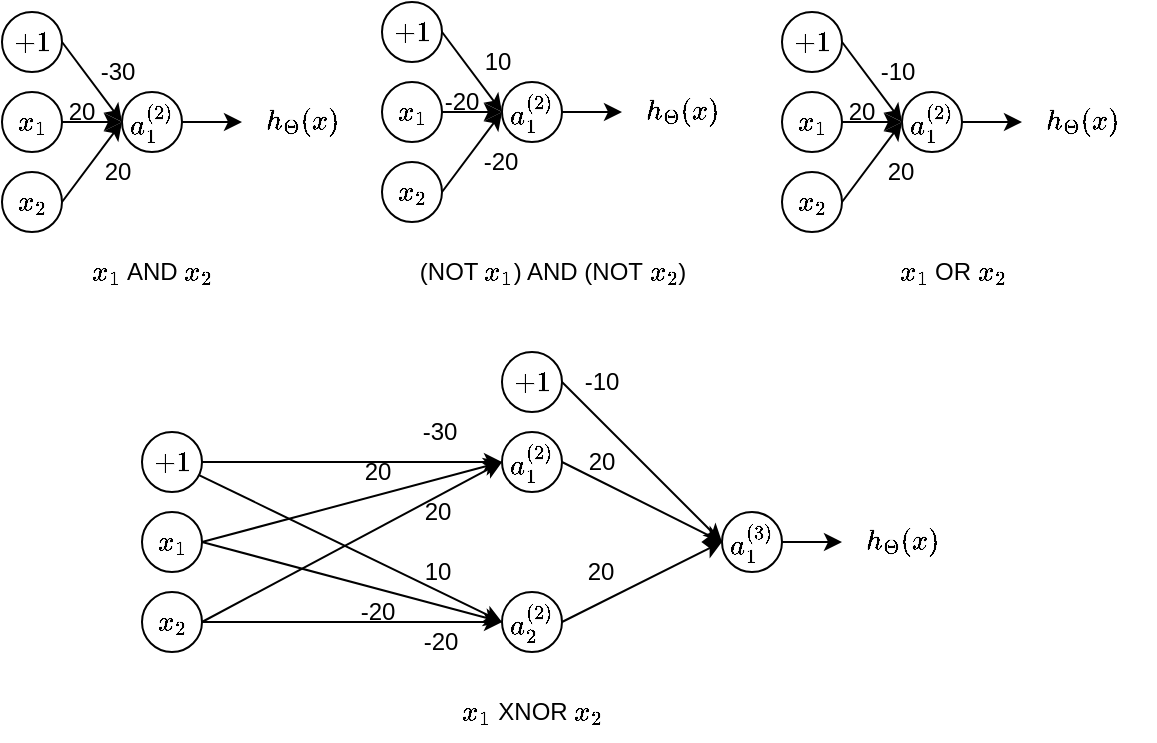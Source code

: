 <mxfile version="14.4.2" type="google"><diagram id="Kc_lGesdfWPAajGRnCp6" name="Page-1"><mxGraphModel dx="1355" dy="774" grid="1" gridSize="10" guides="1" tooltips="1" connect="1" arrows="1" fold="1" page="1" pageScale="1" pageWidth="827" pageHeight="1169" math="1" shadow="0"><root><mxCell id="0"/><mxCell id="1" parent="0"/><mxCell id="WY4oQ4WMyAo5drIS2-Vz-1" value="\(x_1\)" style="ellipse;whiteSpace=wrap;html=1;aspect=fixed;" vertex="1" parent="1"><mxGeometry x="40" y="140" width="30" height="30" as="geometry"/></mxCell><mxCell id="WY4oQ4WMyAo5drIS2-Vz-2" value="\(x_2\)" style="ellipse;whiteSpace=wrap;html=1;aspect=fixed;" vertex="1" parent="1"><mxGeometry x="40" y="180" width="30" height="30" as="geometry"/></mxCell><mxCell id="WY4oQ4WMyAo5drIS2-Vz-3" value="\(+1\)" style="ellipse;whiteSpace=wrap;html=1;aspect=fixed;" vertex="1" parent="1"><mxGeometry x="40" y="100" width="30" height="30" as="geometry"/></mxCell><mxCell id="WY4oQ4WMyAo5drIS2-Vz-4" value="\(a_1^{(2)}\)" style="ellipse;whiteSpace=wrap;html=1;aspect=fixed;" vertex="1" parent="1"><mxGeometry x="100" y="140" width="30" height="30" as="geometry"/></mxCell><mxCell id="WY4oQ4WMyAo5drIS2-Vz-8" value="" style="endArrow=classic;html=1;exitX=1;exitY=0.5;exitDx=0;exitDy=0;entryX=0;entryY=0.5;entryDx=0;entryDy=0;" edge="1" parent="1" source="WY4oQ4WMyAo5drIS2-Vz-2" target="WY4oQ4WMyAo5drIS2-Vz-4"><mxGeometry width="50" height="50" relative="1" as="geometry"><mxPoint x="240" y="420" as="sourcePoint"/><mxPoint x="290" y="370" as="targetPoint"/></mxGeometry></mxCell><mxCell id="WY4oQ4WMyAo5drIS2-Vz-10" value="" style="endArrow=classic;html=1;exitX=1;exitY=0.5;exitDx=0;exitDy=0;entryX=0;entryY=0.5;entryDx=0;entryDy=0;" edge="1" parent="1" source="WY4oQ4WMyAo5drIS2-Vz-1" target="WY4oQ4WMyAo5drIS2-Vz-4"><mxGeometry width="50" height="50" relative="1" as="geometry"><mxPoint x="240" y="420" as="sourcePoint"/><mxPoint x="290" y="370" as="targetPoint"/></mxGeometry></mxCell><mxCell id="WY4oQ4WMyAo5drIS2-Vz-11" value="" style="endArrow=classic;html=1;exitX=1;exitY=0.5;exitDx=0;exitDy=0;entryX=0;entryY=0.5;entryDx=0;entryDy=0;" edge="1" parent="1" source="WY4oQ4WMyAo5drIS2-Vz-3" target="WY4oQ4WMyAo5drIS2-Vz-4"><mxGeometry width="50" height="50" relative="1" as="geometry"><mxPoint x="80" y="165" as="sourcePoint"/><mxPoint y="180" as="targetPoint"/></mxGeometry></mxCell><mxCell id="WY4oQ4WMyAo5drIS2-Vz-13" value="" style="endArrow=classic;html=1;exitX=1;exitY=0.5;exitDx=0;exitDy=0;" edge="1" parent="1" source="WY4oQ4WMyAo5drIS2-Vz-4"><mxGeometry width="50" height="50" relative="1" as="geometry"><mxPoint x="240" y="420" as="sourcePoint"/><mxPoint x="160" y="155" as="targetPoint"/></mxGeometry></mxCell><mxCell id="WY4oQ4WMyAo5drIS2-Vz-14" value="\(h_\Theta(x)\)" style="text;html=1;strokeColor=none;fillColor=none;align=center;verticalAlign=middle;whiteSpace=wrap;rounded=0;" vertex="1" parent="1"><mxGeometry x="170" y="145" width="40" height="20" as="geometry"/></mxCell><mxCell id="WY4oQ4WMyAo5drIS2-Vz-33" value="\(x_1\) AND \(x_2\)" style="text;html=1;strokeColor=none;fillColor=none;align=center;verticalAlign=middle;whiteSpace=wrap;rounded=0;" vertex="1" parent="1"><mxGeometry x="77.5" y="220" width="75" height="20" as="geometry"/></mxCell><mxCell id="WY4oQ4WMyAo5drIS2-Vz-35" value="(NOT \(x_1\)) AND (NOT \(x_2\))" style="text;html=1;strokeColor=none;fillColor=none;align=center;verticalAlign=middle;whiteSpace=wrap;rounded=0;" vertex="1" parent="1"><mxGeometry x="243.75" y="220" width="142.5" height="20" as="geometry"/></mxCell><mxCell id="WY4oQ4WMyAo5drIS2-Vz-36" value="\(x_1\) OR \(x_2\)" style="text;html=1;strokeColor=none;fillColor=none;align=center;verticalAlign=middle;whiteSpace=wrap;rounded=0;" vertex="1" parent="1"><mxGeometry x="477.5" y="220" width="75" height="20" as="geometry"/></mxCell><mxCell id="WY4oQ4WMyAo5drIS2-Vz-37" value="-30" style="text;html=1;strokeColor=none;fillColor=none;align=center;verticalAlign=middle;whiteSpace=wrap;rounded=0;" vertex="1" parent="1"><mxGeometry x="77.5" y="120" width="40" height="20" as="geometry"/></mxCell><mxCell id="WY4oQ4WMyAo5drIS2-Vz-38" value="20" style="text;html=1;strokeColor=none;fillColor=none;align=center;verticalAlign=middle;whiteSpace=wrap;rounded=0;" vertex="1" parent="1"><mxGeometry x="77.5" y="170" width="40" height="20" as="geometry"/></mxCell><mxCell id="WY4oQ4WMyAo5drIS2-Vz-39" value="20" style="text;html=1;strokeColor=none;fillColor=none;align=center;verticalAlign=middle;whiteSpace=wrap;rounded=0;" vertex="1" parent="1"><mxGeometry x="60" y="140" width="40" height="20" as="geometry"/></mxCell><mxCell id="WY4oQ4WMyAo5drIS2-Vz-53" value="\(x_1\)" style="ellipse;whiteSpace=wrap;html=1;aspect=fixed;" vertex="1" parent="1"><mxGeometry x="230" y="135" width="30" height="30" as="geometry"/></mxCell><mxCell id="WY4oQ4WMyAo5drIS2-Vz-54" value="\(x_2\)" style="ellipse;whiteSpace=wrap;html=1;aspect=fixed;" vertex="1" parent="1"><mxGeometry x="230" y="175" width="30" height="30" as="geometry"/></mxCell><mxCell id="WY4oQ4WMyAo5drIS2-Vz-55" value="\(+1\)" style="ellipse;whiteSpace=wrap;html=1;aspect=fixed;" vertex="1" parent="1"><mxGeometry x="230" y="95" width="30" height="30" as="geometry"/></mxCell><mxCell id="WY4oQ4WMyAo5drIS2-Vz-56" value="\(a_1^{(2)}\)" style="ellipse;whiteSpace=wrap;html=1;aspect=fixed;" vertex="1" parent="1"><mxGeometry x="290" y="135" width="30" height="30" as="geometry"/></mxCell><mxCell id="WY4oQ4WMyAo5drIS2-Vz-57" value="" style="endArrow=classic;html=1;exitX=1;exitY=0.5;exitDx=0;exitDy=0;entryX=0;entryY=0.5;entryDx=0;entryDy=0;" edge="1" parent="1" source="WY4oQ4WMyAo5drIS2-Vz-54" target="WY4oQ4WMyAo5drIS2-Vz-56"><mxGeometry width="50" height="50" relative="1" as="geometry"><mxPoint x="430" y="415" as="sourcePoint"/><mxPoint x="480" y="365" as="targetPoint"/></mxGeometry></mxCell><mxCell id="WY4oQ4WMyAo5drIS2-Vz-58" value="" style="endArrow=classic;html=1;exitX=1;exitY=0.5;exitDx=0;exitDy=0;entryX=0;entryY=0.5;entryDx=0;entryDy=0;" edge="1" parent="1" source="WY4oQ4WMyAo5drIS2-Vz-53" target="WY4oQ4WMyAo5drIS2-Vz-56"><mxGeometry width="50" height="50" relative="1" as="geometry"><mxPoint x="430" y="415" as="sourcePoint"/><mxPoint x="480" y="365" as="targetPoint"/></mxGeometry></mxCell><mxCell id="WY4oQ4WMyAo5drIS2-Vz-59" value="" style="endArrow=classic;html=1;exitX=1;exitY=0.5;exitDx=0;exitDy=0;entryX=0;entryY=0.5;entryDx=0;entryDy=0;" edge="1" parent="1" source="WY4oQ4WMyAo5drIS2-Vz-55" target="WY4oQ4WMyAo5drIS2-Vz-56"><mxGeometry width="50" height="50" relative="1" as="geometry"><mxPoint x="270" y="160" as="sourcePoint"/><mxPoint x="190" y="175" as="targetPoint"/></mxGeometry></mxCell><mxCell id="WY4oQ4WMyAo5drIS2-Vz-60" value="" style="endArrow=classic;html=1;exitX=1;exitY=0.5;exitDx=0;exitDy=0;" edge="1" parent="1" source="WY4oQ4WMyAo5drIS2-Vz-56"><mxGeometry width="50" height="50" relative="1" as="geometry"><mxPoint x="430" y="415" as="sourcePoint"/><mxPoint x="350" y="150" as="targetPoint"/></mxGeometry></mxCell><mxCell id="WY4oQ4WMyAo5drIS2-Vz-61" value="\(h_\Theta(x)\)" style="text;html=1;strokeColor=none;fillColor=none;align=center;verticalAlign=middle;whiteSpace=wrap;rounded=0;" vertex="1" parent="1"><mxGeometry x="360" y="140" width="40" height="20" as="geometry"/></mxCell><mxCell id="WY4oQ4WMyAo5drIS2-Vz-62" value="10" style="text;html=1;strokeColor=none;fillColor=none;align=center;verticalAlign=middle;whiteSpace=wrap;rounded=0;" vertex="1" parent="1"><mxGeometry x="267.5" y="115" width="40" height="20" as="geometry"/></mxCell><mxCell id="WY4oQ4WMyAo5drIS2-Vz-63" value="-20" style="text;html=1;strokeColor=none;fillColor=none;align=center;verticalAlign=middle;whiteSpace=wrap;rounded=0;" vertex="1" parent="1"><mxGeometry x="267.5" y="165" width="42.5" height="20" as="geometry"/></mxCell><mxCell id="WY4oQ4WMyAo5drIS2-Vz-64" value="-20" style="text;html=1;strokeColor=none;fillColor=none;align=center;verticalAlign=middle;whiteSpace=wrap;rounded=0;" vertex="1" parent="1"><mxGeometry x="250" y="135" width="40" height="20" as="geometry"/></mxCell><mxCell id="WY4oQ4WMyAo5drIS2-Vz-65" value="\(x_1\)" style="ellipse;whiteSpace=wrap;html=1;aspect=fixed;" vertex="1" parent="1"><mxGeometry x="430" y="140" width="30" height="30" as="geometry"/></mxCell><mxCell id="WY4oQ4WMyAo5drIS2-Vz-66" value="\(x_2\)" style="ellipse;whiteSpace=wrap;html=1;aspect=fixed;" vertex="1" parent="1"><mxGeometry x="430" y="180" width="30" height="30" as="geometry"/></mxCell><mxCell id="WY4oQ4WMyAo5drIS2-Vz-67" value="\(+1\)" style="ellipse;whiteSpace=wrap;html=1;aspect=fixed;" vertex="1" parent="1"><mxGeometry x="430" y="100" width="30" height="30" as="geometry"/></mxCell><mxCell id="WY4oQ4WMyAo5drIS2-Vz-68" value="\(a_1^{(2)}\)" style="ellipse;whiteSpace=wrap;html=1;aspect=fixed;" vertex="1" parent="1"><mxGeometry x="490" y="140" width="30" height="30" as="geometry"/></mxCell><mxCell id="WY4oQ4WMyAo5drIS2-Vz-69" value="" style="endArrow=classic;html=1;exitX=1;exitY=0.5;exitDx=0;exitDy=0;entryX=0;entryY=0.5;entryDx=0;entryDy=0;" edge="1" parent="1" source="WY4oQ4WMyAo5drIS2-Vz-66" target="WY4oQ4WMyAo5drIS2-Vz-68"><mxGeometry width="50" height="50" relative="1" as="geometry"><mxPoint x="630" y="420" as="sourcePoint"/><mxPoint x="680" y="370" as="targetPoint"/></mxGeometry></mxCell><mxCell id="WY4oQ4WMyAo5drIS2-Vz-70" value="" style="endArrow=classic;html=1;exitX=1;exitY=0.5;exitDx=0;exitDy=0;entryX=0;entryY=0.5;entryDx=0;entryDy=0;" edge="1" parent="1" source="WY4oQ4WMyAo5drIS2-Vz-65" target="WY4oQ4WMyAo5drIS2-Vz-68"><mxGeometry width="50" height="50" relative="1" as="geometry"><mxPoint x="630" y="420" as="sourcePoint"/><mxPoint x="680" y="370" as="targetPoint"/></mxGeometry></mxCell><mxCell id="WY4oQ4WMyAo5drIS2-Vz-71" value="" style="endArrow=classic;html=1;exitX=1;exitY=0.5;exitDx=0;exitDy=0;entryX=0;entryY=0.5;entryDx=0;entryDy=0;" edge="1" parent="1" source="WY4oQ4WMyAo5drIS2-Vz-67" target="WY4oQ4WMyAo5drIS2-Vz-68"><mxGeometry width="50" height="50" relative="1" as="geometry"><mxPoint x="470" y="165" as="sourcePoint"/><mxPoint x="390" y="180" as="targetPoint"/></mxGeometry></mxCell><mxCell id="WY4oQ4WMyAo5drIS2-Vz-72" value="" style="endArrow=classic;html=1;exitX=1;exitY=0.5;exitDx=0;exitDy=0;" edge="1" parent="1" source="WY4oQ4WMyAo5drIS2-Vz-68"><mxGeometry width="50" height="50" relative="1" as="geometry"><mxPoint x="630" y="420" as="sourcePoint"/><mxPoint x="550" y="155" as="targetPoint"/></mxGeometry></mxCell><mxCell id="WY4oQ4WMyAo5drIS2-Vz-73" value="\(h_\Theta(x)\)" style="text;html=1;strokeColor=none;fillColor=none;align=center;verticalAlign=middle;whiteSpace=wrap;rounded=0;" vertex="1" parent="1"><mxGeometry x="560" y="145" width="40" height="20" as="geometry"/></mxCell><mxCell id="WY4oQ4WMyAo5drIS2-Vz-74" value="-10" style="text;html=1;strokeColor=none;fillColor=none;align=center;verticalAlign=middle;whiteSpace=wrap;rounded=0;" vertex="1" parent="1"><mxGeometry x="467.5" y="120" width="40" height="20" as="geometry"/></mxCell><mxCell id="WY4oQ4WMyAo5drIS2-Vz-75" value="20" style="text;html=1;strokeColor=none;fillColor=none;align=center;verticalAlign=middle;whiteSpace=wrap;rounded=0;" vertex="1" parent="1"><mxGeometry x="467.5" y="170" width="42.5" height="20" as="geometry"/></mxCell><mxCell id="WY4oQ4WMyAo5drIS2-Vz-76" value="20" style="text;html=1;strokeColor=none;fillColor=none;align=center;verticalAlign=middle;whiteSpace=wrap;rounded=0;" vertex="1" parent="1"><mxGeometry x="450" y="140" width="40" height="20" as="geometry"/></mxCell><mxCell id="WY4oQ4WMyAo5drIS2-Vz-92" value="\(a_2^{(2)}\)" style="ellipse;whiteSpace=wrap;html=1;aspect=fixed;" vertex="1" parent="1"><mxGeometry x="290" y="390" width="30" height="30" as="geometry"/></mxCell><mxCell id="WY4oQ4WMyAo5drIS2-Vz-93" value="" style="endArrow=classic;html=1;exitX=1;exitY=0.5;exitDx=0;exitDy=0;entryX=0;entryY=0.5;entryDx=0;entryDy=0;" edge="1" parent="1" source="WY4oQ4WMyAo5drIS2-Vz-102" target="WY4oQ4WMyAo5drIS2-Vz-92"><mxGeometry width="50" height="50" relative="1" as="geometry"><mxPoint x="330" y="345" as="sourcePoint"/><mxPoint x="550" y="520" as="targetPoint"/></mxGeometry></mxCell><mxCell id="WY4oQ4WMyAo5drIS2-Vz-94" value="" style="endArrow=classic;html=1;entryX=0;entryY=0.5;entryDx=0;entryDy=0;exitX=1;exitY=0.5;exitDx=0;exitDy=0;" edge="1" parent="1" source="WY4oQ4WMyAo5drIS2-Vz-101" target="WY4oQ4WMyAo5drIS2-Vz-92"><mxGeometry width="50" height="50" relative="1" as="geometry"><mxPoint x="240" y="480" as="sourcePoint"/><mxPoint x="550" y="520" as="targetPoint"/></mxGeometry></mxCell><mxCell id="WY4oQ4WMyAo5drIS2-Vz-95" value="" style="endArrow=classic;html=1;entryX=0;entryY=0.5;entryDx=0;entryDy=0;" edge="1" parent="1" source="WY4oQ4WMyAo5drIS2-Vz-103" target="WY4oQ4WMyAo5drIS2-Vz-92"><mxGeometry width="50" height="50" relative="1" as="geometry"><mxPoint x="330" y="265" as="sourcePoint"/><mxPoint x="260" y="330" as="targetPoint"/></mxGeometry></mxCell><mxCell id="WY4oQ4WMyAo5drIS2-Vz-98" value="10" style="text;html=1;strokeColor=none;fillColor=none;align=center;verticalAlign=middle;whiteSpace=wrap;rounded=0;" vertex="1" parent="1"><mxGeometry x="237.5" y="370" width="40" height="20" as="geometry"/></mxCell><mxCell id="WY4oQ4WMyAo5drIS2-Vz-99" value="-20" style="text;html=1;strokeColor=none;fillColor=none;align=center;verticalAlign=middle;whiteSpace=wrap;rounded=0;" vertex="1" parent="1"><mxGeometry x="237.5" y="405" width="42.5" height="20" as="geometry"/></mxCell><mxCell id="WY4oQ4WMyAo5drIS2-Vz-100" value="-20" style="text;html=1;strokeColor=none;fillColor=none;align=center;verticalAlign=middle;whiteSpace=wrap;rounded=0;" vertex="1" parent="1"><mxGeometry x="207.5" y="390" width="40" height="20" as="geometry"/></mxCell><mxCell id="WY4oQ4WMyAo5drIS2-Vz-101" value="\(x_1\)" style="ellipse;whiteSpace=wrap;html=1;aspect=fixed;" vertex="1" parent="1"><mxGeometry x="110" y="350" width="30" height="30" as="geometry"/></mxCell><mxCell id="WY4oQ4WMyAo5drIS2-Vz-102" value="\(x_2\)" style="ellipse;whiteSpace=wrap;html=1;aspect=fixed;" vertex="1" parent="1"><mxGeometry x="110" y="390" width="30" height="30" as="geometry"/></mxCell><mxCell id="WY4oQ4WMyAo5drIS2-Vz-103" value="\(+1\)" style="ellipse;whiteSpace=wrap;html=1;aspect=fixed;" vertex="1" parent="1"><mxGeometry x="110" y="310" width="30" height="30" as="geometry"/></mxCell><mxCell id="WY4oQ4WMyAo5drIS2-Vz-104" value="\(a_1^{(2)}\)" style="ellipse;whiteSpace=wrap;html=1;aspect=fixed;" vertex="1" parent="1"><mxGeometry x="290" y="310" width="30" height="30" as="geometry"/></mxCell><mxCell id="WY4oQ4WMyAo5drIS2-Vz-105" value="" style="endArrow=classic;html=1;exitX=1;exitY=0.5;exitDx=0;exitDy=0;entryX=0;entryY=0.5;entryDx=0;entryDy=0;" edge="1" parent="1" source="WY4oQ4WMyAo5drIS2-Vz-102" target="WY4oQ4WMyAo5drIS2-Vz-104"><mxGeometry width="50" height="50" relative="1" as="geometry"><mxPoint x="310" y="630" as="sourcePoint"/><mxPoint x="360" y="580" as="targetPoint"/></mxGeometry></mxCell><mxCell id="WY4oQ4WMyAo5drIS2-Vz-106" value="" style="endArrow=classic;html=1;exitX=1;exitY=0.5;exitDx=0;exitDy=0;entryX=0;entryY=0.5;entryDx=0;entryDy=0;" edge="1" parent="1" source="WY4oQ4WMyAo5drIS2-Vz-101" target="WY4oQ4WMyAo5drIS2-Vz-104"><mxGeometry width="50" height="50" relative="1" as="geometry"><mxPoint x="310" y="630" as="sourcePoint"/><mxPoint x="360" y="580" as="targetPoint"/></mxGeometry></mxCell><mxCell id="WY4oQ4WMyAo5drIS2-Vz-107" value="" style="endArrow=classic;html=1;exitX=1;exitY=0.5;exitDx=0;exitDy=0;entryX=0;entryY=0.5;entryDx=0;entryDy=0;" edge="1" parent="1" source="WY4oQ4WMyAo5drIS2-Vz-103" target="WY4oQ4WMyAo5drIS2-Vz-104"><mxGeometry width="50" height="50" relative="1" as="geometry"><mxPoint x="150" y="375" as="sourcePoint"/><mxPoint x="70" y="390" as="targetPoint"/></mxGeometry></mxCell><mxCell id="WY4oQ4WMyAo5drIS2-Vz-110" value="-30" style="text;html=1;strokeColor=none;fillColor=none;align=center;verticalAlign=middle;whiteSpace=wrap;rounded=0;" vertex="1" parent="1"><mxGeometry x="238.75" y="300" width="40" height="20" as="geometry"/></mxCell><mxCell id="WY4oQ4WMyAo5drIS2-Vz-111" value="20" style="text;html=1;strokeColor=none;fillColor=none;align=center;verticalAlign=middle;whiteSpace=wrap;rounded=0;" vertex="1" parent="1"><mxGeometry x="237.5" y="340" width="40" height="20" as="geometry"/></mxCell><mxCell id="WY4oQ4WMyAo5drIS2-Vz-112" value="20" style="text;html=1;strokeColor=none;fillColor=none;align=center;verticalAlign=middle;whiteSpace=wrap;rounded=0;" vertex="1" parent="1"><mxGeometry x="207.5" y="320" width="40" height="20" as="geometry"/></mxCell><mxCell id="WY4oQ4WMyAo5drIS2-Vz-137" value="\(+1\)" style="ellipse;whiteSpace=wrap;html=1;aspect=fixed;" vertex="1" parent="1"><mxGeometry x="290" y="270" width="30" height="30" as="geometry"/></mxCell><mxCell id="WY4oQ4WMyAo5drIS2-Vz-138" value="\(a_1^{(3)}\)" style="ellipse;whiteSpace=wrap;html=1;aspect=fixed;" vertex="1" parent="1"><mxGeometry x="400" y="350" width="30" height="30" as="geometry"/></mxCell><mxCell id="WY4oQ4WMyAo5drIS2-Vz-139" value="" style="endArrow=classic;html=1;exitX=1;exitY=0.5;exitDx=0;exitDy=0;entryX=0;entryY=0.5;entryDx=0;entryDy=0;" edge="1" parent="1" source="WY4oQ4WMyAo5drIS2-Vz-92" target="WY4oQ4WMyAo5drIS2-Vz-138"><mxGeometry width="50" height="50" relative="1" as="geometry"><mxPoint x="560" y="345" as="sourcePoint"/><mxPoint x="780" y="520" as="targetPoint"/></mxGeometry></mxCell><mxCell id="WY4oQ4WMyAo5drIS2-Vz-140" value="" style="endArrow=classic;html=1;exitX=1;exitY=0.5;exitDx=0;exitDy=0;entryX=0;entryY=0.5;entryDx=0;entryDy=0;" edge="1" parent="1" source="WY4oQ4WMyAo5drIS2-Vz-104" target="WY4oQ4WMyAo5drIS2-Vz-138"><mxGeometry width="50" height="50" relative="1" as="geometry"><mxPoint x="560" y="305" as="sourcePoint"/><mxPoint x="780" y="520" as="targetPoint"/></mxGeometry></mxCell><mxCell id="WY4oQ4WMyAo5drIS2-Vz-141" value="" style="endArrow=classic;html=1;exitX=1;exitY=0.5;exitDx=0;exitDy=0;entryX=0;entryY=0.5;entryDx=0;entryDy=0;" edge="1" parent="1" source="WY4oQ4WMyAo5drIS2-Vz-137" target="WY4oQ4WMyAo5drIS2-Vz-138"><mxGeometry width="50" height="50" relative="1" as="geometry"><mxPoint x="570" y="315" as="sourcePoint"/><mxPoint x="490" y="330" as="targetPoint"/></mxGeometry></mxCell><mxCell id="WY4oQ4WMyAo5drIS2-Vz-142" value="" style="endArrow=classic;html=1;exitX=1;exitY=0.5;exitDx=0;exitDy=0;" edge="1" parent="1" source="WY4oQ4WMyAo5drIS2-Vz-138"><mxGeometry width="50" height="50" relative="1" as="geometry"><mxPoint x="730" y="570" as="sourcePoint"/><mxPoint x="460" y="365" as="targetPoint"/></mxGeometry></mxCell><mxCell id="WY4oQ4WMyAo5drIS2-Vz-143" value="\(h_\Theta(x)\)" style="text;html=1;strokeColor=none;fillColor=none;align=center;verticalAlign=middle;whiteSpace=wrap;rounded=0;" vertex="1" parent="1"><mxGeometry x="470" y="355" width="40" height="20" as="geometry"/></mxCell><mxCell id="WY4oQ4WMyAo5drIS2-Vz-144" value="-10" style="text;html=1;strokeColor=none;fillColor=none;align=center;verticalAlign=middle;whiteSpace=wrap;rounded=0;" vertex="1" parent="1"><mxGeometry x="320" y="275" width="40" height="20" as="geometry"/></mxCell><mxCell id="WY4oQ4WMyAo5drIS2-Vz-145" value="20" style="text;html=1;strokeColor=none;fillColor=none;align=center;verticalAlign=middle;whiteSpace=wrap;rounded=0;" vertex="1" parent="1"><mxGeometry x="317.5" y="370" width="42.5" height="20" as="geometry"/></mxCell><mxCell id="WY4oQ4WMyAo5drIS2-Vz-146" value="20" style="text;html=1;strokeColor=none;fillColor=none;align=center;verticalAlign=middle;whiteSpace=wrap;rounded=0;" vertex="1" parent="1"><mxGeometry x="320" y="315" width="40" height="20" as="geometry"/></mxCell><mxCell id="WY4oQ4WMyAo5drIS2-Vz-154" value="\(x_1\) XNOR \(x_2\)" style="text;html=1;strokeColor=none;fillColor=none;align=center;verticalAlign=middle;whiteSpace=wrap;rounded=0;" vertex="1" parent="1"><mxGeometry x="267.5" y="440" width="75" height="20" as="geometry"/></mxCell></root></mxGraphModel></diagram></mxfile>
